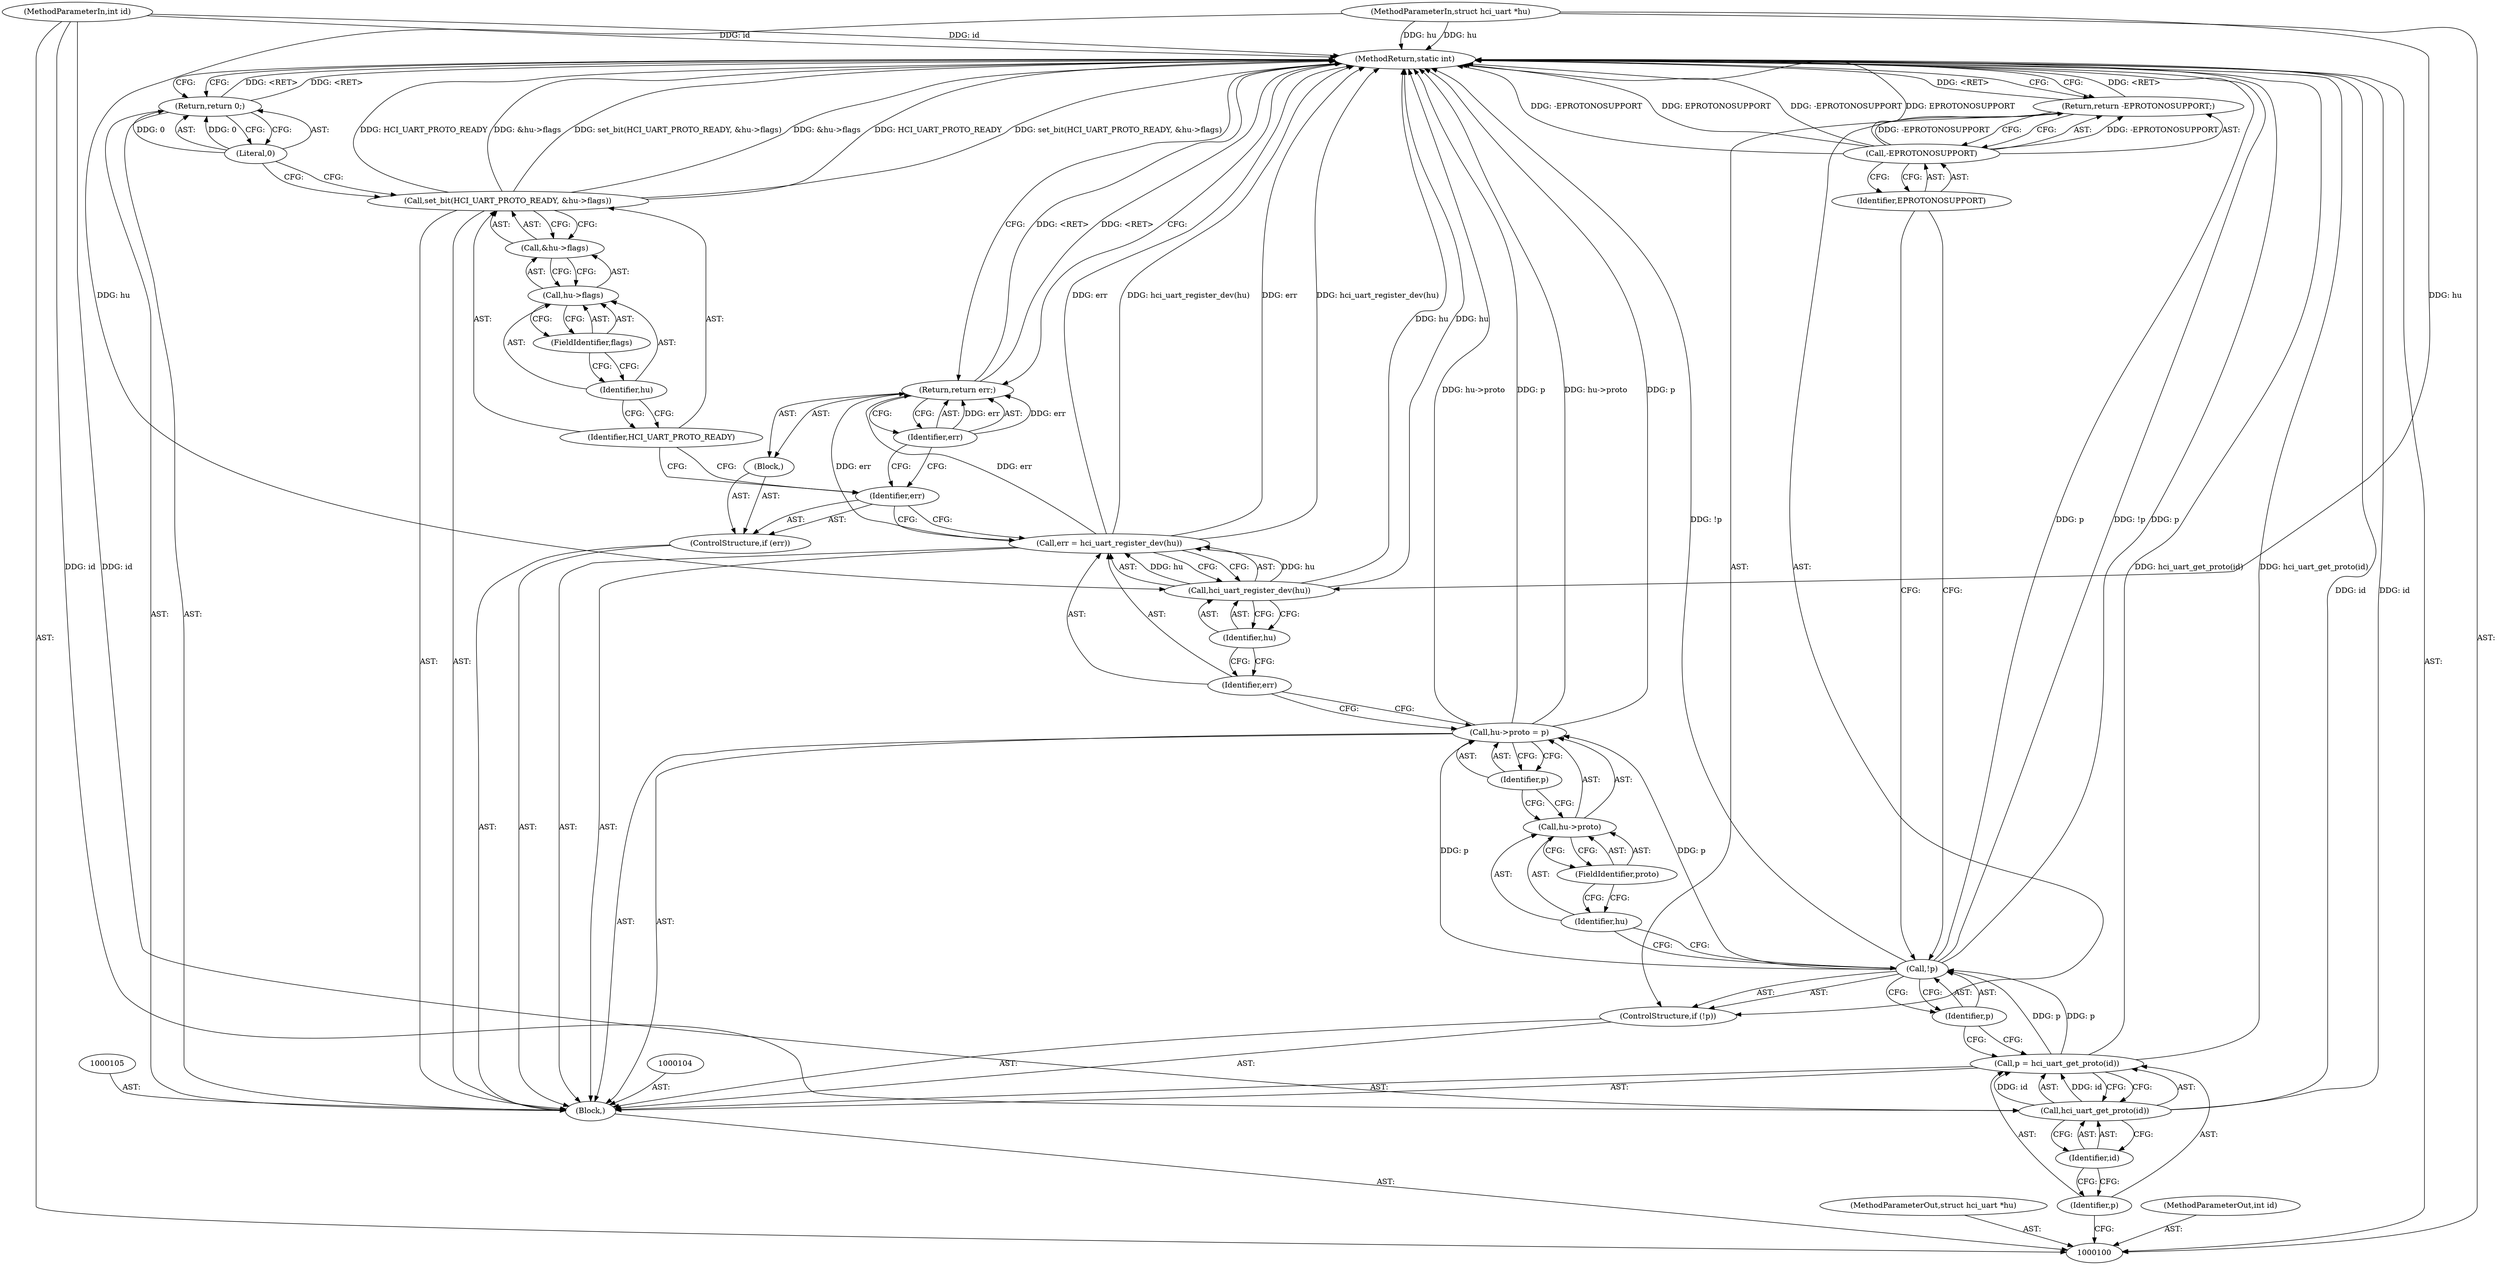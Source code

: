digraph "0_linux_56897b217a1d0a91c9920cb418d6b3fe922f590a" {
"1000138" [label="(MethodReturn,static int)"];
"1000101" [label="(MethodParameterIn,struct hci_uart *hu)"];
"1000181" [label="(MethodParameterOut,struct hci_uart *hu)"];
"1000102" [label="(MethodParameterIn,int id)"];
"1000182" [label="(MethodParameterOut,int id)"];
"1000120" [label="(Identifier,p)"];
"1000116" [label="(Call,hu->proto = p)"];
"1000117" [label="(Call,hu->proto)"];
"1000118" [label="(Identifier,hu)"];
"1000119" [label="(FieldIdentifier,proto)"];
"1000121" [label="(Call,err = hci_uart_register_dev(hu))"];
"1000122" [label="(Identifier,err)"];
"1000124" [label="(Identifier,hu)"];
"1000123" [label="(Call,hci_uart_register_dev(hu))"];
"1000127" [label="(Block,)"];
"1000125" [label="(ControlStructure,if (err))"];
"1000126" [label="(Identifier,err)"];
"1000129" [label="(Identifier,err)"];
"1000128" [label="(Return,return err;)"];
"1000130" [label="(Call,set_bit(HCI_UART_PROTO_READY, &hu->flags))"];
"1000132" [label="(Call,&hu->flags)"];
"1000133" [label="(Call,hu->flags)"];
"1000134" [label="(Identifier,hu)"];
"1000135" [label="(FieldIdentifier,flags)"];
"1000131" [label="(Identifier,HCI_UART_PROTO_READY)"];
"1000136" [label="(Return,return 0;)"];
"1000137" [label="(Literal,0)"];
"1000103" [label="(Block,)"];
"1000106" [label="(Call,p = hci_uart_get_proto(id))"];
"1000107" [label="(Identifier,p)"];
"1000109" [label="(Identifier,id)"];
"1000108" [label="(Call,hci_uart_get_proto(id))"];
"1000110" [label="(ControlStructure,if (!p))"];
"1000111" [label="(Call,!p)"];
"1000112" [label="(Identifier,p)"];
"1000114" [label="(Call,-EPROTONOSUPPORT)"];
"1000115" [label="(Identifier,EPROTONOSUPPORT)"];
"1000113" [label="(Return,return -EPROTONOSUPPORT;)"];
"1000138" -> "1000100"  [label="AST: "];
"1000138" -> "1000113"  [label="CFG: "];
"1000138" -> "1000128"  [label="CFG: "];
"1000138" -> "1000136"  [label="CFG: "];
"1000136" -> "1000138"  [label="DDG: <RET>"];
"1000116" -> "1000138"  [label="DDG: hu->proto"];
"1000116" -> "1000138"  [label="DDG: p"];
"1000130" -> "1000138"  [label="DDG: set_bit(HCI_UART_PROTO_READY, &hu->flags)"];
"1000130" -> "1000138"  [label="DDG: &hu->flags"];
"1000130" -> "1000138"  [label="DDG: HCI_UART_PROTO_READY"];
"1000106" -> "1000138"  [label="DDG: hci_uart_get_proto(id)"];
"1000114" -> "1000138"  [label="DDG: -EPROTONOSUPPORT"];
"1000114" -> "1000138"  [label="DDG: EPROTONOSUPPORT"];
"1000121" -> "1000138"  [label="DDG: err"];
"1000121" -> "1000138"  [label="DDG: hci_uart_register_dev(hu)"];
"1000102" -> "1000138"  [label="DDG: id"];
"1000111" -> "1000138"  [label="DDG: p"];
"1000111" -> "1000138"  [label="DDG: !p"];
"1000101" -> "1000138"  [label="DDG: hu"];
"1000108" -> "1000138"  [label="DDG: id"];
"1000123" -> "1000138"  [label="DDG: hu"];
"1000128" -> "1000138"  [label="DDG: <RET>"];
"1000113" -> "1000138"  [label="DDG: <RET>"];
"1000101" -> "1000100"  [label="AST: "];
"1000101" -> "1000138"  [label="DDG: hu"];
"1000101" -> "1000123"  [label="DDG: hu"];
"1000181" -> "1000100"  [label="AST: "];
"1000102" -> "1000100"  [label="AST: "];
"1000102" -> "1000138"  [label="DDG: id"];
"1000102" -> "1000108"  [label="DDG: id"];
"1000182" -> "1000100"  [label="AST: "];
"1000120" -> "1000116"  [label="AST: "];
"1000120" -> "1000117"  [label="CFG: "];
"1000116" -> "1000120"  [label="CFG: "];
"1000116" -> "1000103"  [label="AST: "];
"1000116" -> "1000120"  [label="CFG: "];
"1000117" -> "1000116"  [label="AST: "];
"1000120" -> "1000116"  [label="AST: "];
"1000122" -> "1000116"  [label="CFG: "];
"1000116" -> "1000138"  [label="DDG: hu->proto"];
"1000116" -> "1000138"  [label="DDG: p"];
"1000111" -> "1000116"  [label="DDG: p"];
"1000117" -> "1000116"  [label="AST: "];
"1000117" -> "1000119"  [label="CFG: "];
"1000118" -> "1000117"  [label="AST: "];
"1000119" -> "1000117"  [label="AST: "];
"1000120" -> "1000117"  [label="CFG: "];
"1000118" -> "1000117"  [label="AST: "];
"1000118" -> "1000111"  [label="CFG: "];
"1000119" -> "1000118"  [label="CFG: "];
"1000119" -> "1000117"  [label="AST: "];
"1000119" -> "1000118"  [label="CFG: "];
"1000117" -> "1000119"  [label="CFG: "];
"1000121" -> "1000103"  [label="AST: "];
"1000121" -> "1000123"  [label="CFG: "];
"1000122" -> "1000121"  [label="AST: "];
"1000123" -> "1000121"  [label="AST: "];
"1000126" -> "1000121"  [label="CFG: "];
"1000121" -> "1000138"  [label="DDG: err"];
"1000121" -> "1000138"  [label="DDG: hci_uart_register_dev(hu)"];
"1000123" -> "1000121"  [label="DDG: hu"];
"1000121" -> "1000128"  [label="DDG: err"];
"1000122" -> "1000121"  [label="AST: "];
"1000122" -> "1000116"  [label="CFG: "];
"1000124" -> "1000122"  [label="CFG: "];
"1000124" -> "1000123"  [label="AST: "];
"1000124" -> "1000122"  [label="CFG: "];
"1000123" -> "1000124"  [label="CFG: "];
"1000123" -> "1000121"  [label="AST: "];
"1000123" -> "1000124"  [label="CFG: "];
"1000124" -> "1000123"  [label="AST: "];
"1000121" -> "1000123"  [label="CFG: "];
"1000123" -> "1000138"  [label="DDG: hu"];
"1000123" -> "1000121"  [label="DDG: hu"];
"1000101" -> "1000123"  [label="DDG: hu"];
"1000127" -> "1000125"  [label="AST: "];
"1000128" -> "1000127"  [label="AST: "];
"1000125" -> "1000103"  [label="AST: "];
"1000126" -> "1000125"  [label="AST: "];
"1000127" -> "1000125"  [label="AST: "];
"1000126" -> "1000125"  [label="AST: "];
"1000126" -> "1000121"  [label="CFG: "];
"1000129" -> "1000126"  [label="CFG: "];
"1000131" -> "1000126"  [label="CFG: "];
"1000129" -> "1000128"  [label="AST: "];
"1000129" -> "1000126"  [label="CFG: "];
"1000128" -> "1000129"  [label="CFG: "];
"1000129" -> "1000128"  [label="DDG: err"];
"1000128" -> "1000127"  [label="AST: "];
"1000128" -> "1000129"  [label="CFG: "];
"1000129" -> "1000128"  [label="AST: "];
"1000138" -> "1000128"  [label="CFG: "];
"1000128" -> "1000138"  [label="DDG: <RET>"];
"1000129" -> "1000128"  [label="DDG: err"];
"1000121" -> "1000128"  [label="DDG: err"];
"1000130" -> "1000103"  [label="AST: "];
"1000130" -> "1000132"  [label="CFG: "];
"1000131" -> "1000130"  [label="AST: "];
"1000132" -> "1000130"  [label="AST: "];
"1000137" -> "1000130"  [label="CFG: "];
"1000130" -> "1000138"  [label="DDG: set_bit(HCI_UART_PROTO_READY, &hu->flags)"];
"1000130" -> "1000138"  [label="DDG: &hu->flags"];
"1000130" -> "1000138"  [label="DDG: HCI_UART_PROTO_READY"];
"1000132" -> "1000130"  [label="AST: "];
"1000132" -> "1000133"  [label="CFG: "];
"1000133" -> "1000132"  [label="AST: "];
"1000130" -> "1000132"  [label="CFG: "];
"1000133" -> "1000132"  [label="AST: "];
"1000133" -> "1000135"  [label="CFG: "];
"1000134" -> "1000133"  [label="AST: "];
"1000135" -> "1000133"  [label="AST: "];
"1000132" -> "1000133"  [label="CFG: "];
"1000134" -> "1000133"  [label="AST: "];
"1000134" -> "1000131"  [label="CFG: "];
"1000135" -> "1000134"  [label="CFG: "];
"1000135" -> "1000133"  [label="AST: "];
"1000135" -> "1000134"  [label="CFG: "];
"1000133" -> "1000135"  [label="CFG: "];
"1000131" -> "1000130"  [label="AST: "];
"1000131" -> "1000126"  [label="CFG: "];
"1000134" -> "1000131"  [label="CFG: "];
"1000136" -> "1000103"  [label="AST: "];
"1000136" -> "1000137"  [label="CFG: "];
"1000137" -> "1000136"  [label="AST: "];
"1000138" -> "1000136"  [label="CFG: "];
"1000136" -> "1000138"  [label="DDG: <RET>"];
"1000137" -> "1000136"  [label="DDG: 0"];
"1000137" -> "1000136"  [label="AST: "];
"1000137" -> "1000130"  [label="CFG: "];
"1000136" -> "1000137"  [label="CFG: "];
"1000137" -> "1000136"  [label="DDG: 0"];
"1000103" -> "1000100"  [label="AST: "];
"1000104" -> "1000103"  [label="AST: "];
"1000105" -> "1000103"  [label="AST: "];
"1000106" -> "1000103"  [label="AST: "];
"1000110" -> "1000103"  [label="AST: "];
"1000116" -> "1000103"  [label="AST: "];
"1000121" -> "1000103"  [label="AST: "];
"1000125" -> "1000103"  [label="AST: "];
"1000130" -> "1000103"  [label="AST: "];
"1000136" -> "1000103"  [label="AST: "];
"1000106" -> "1000103"  [label="AST: "];
"1000106" -> "1000108"  [label="CFG: "];
"1000107" -> "1000106"  [label="AST: "];
"1000108" -> "1000106"  [label="AST: "];
"1000112" -> "1000106"  [label="CFG: "];
"1000106" -> "1000138"  [label="DDG: hci_uart_get_proto(id)"];
"1000108" -> "1000106"  [label="DDG: id"];
"1000106" -> "1000111"  [label="DDG: p"];
"1000107" -> "1000106"  [label="AST: "];
"1000107" -> "1000100"  [label="CFG: "];
"1000109" -> "1000107"  [label="CFG: "];
"1000109" -> "1000108"  [label="AST: "];
"1000109" -> "1000107"  [label="CFG: "];
"1000108" -> "1000109"  [label="CFG: "];
"1000108" -> "1000106"  [label="AST: "];
"1000108" -> "1000109"  [label="CFG: "];
"1000109" -> "1000108"  [label="AST: "];
"1000106" -> "1000108"  [label="CFG: "];
"1000108" -> "1000138"  [label="DDG: id"];
"1000108" -> "1000106"  [label="DDG: id"];
"1000102" -> "1000108"  [label="DDG: id"];
"1000110" -> "1000103"  [label="AST: "];
"1000111" -> "1000110"  [label="AST: "];
"1000113" -> "1000110"  [label="AST: "];
"1000111" -> "1000110"  [label="AST: "];
"1000111" -> "1000112"  [label="CFG: "];
"1000112" -> "1000111"  [label="AST: "];
"1000115" -> "1000111"  [label="CFG: "];
"1000118" -> "1000111"  [label="CFG: "];
"1000111" -> "1000138"  [label="DDG: p"];
"1000111" -> "1000138"  [label="DDG: !p"];
"1000106" -> "1000111"  [label="DDG: p"];
"1000111" -> "1000116"  [label="DDG: p"];
"1000112" -> "1000111"  [label="AST: "];
"1000112" -> "1000106"  [label="CFG: "];
"1000111" -> "1000112"  [label="CFG: "];
"1000114" -> "1000113"  [label="AST: "];
"1000114" -> "1000115"  [label="CFG: "];
"1000115" -> "1000114"  [label="AST: "];
"1000113" -> "1000114"  [label="CFG: "];
"1000114" -> "1000138"  [label="DDG: -EPROTONOSUPPORT"];
"1000114" -> "1000138"  [label="DDG: EPROTONOSUPPORT"];
"1000114" -> "1000113"  [label="DDG: -EPROTONOSUPPORT"];
"1000115" -> "1000114"  [label="AST: "];
"1000115" -> "1000111"  [label="CFG: "];
"1000114" -> "1000115"  [label="CFG: "];
"1000113" -> "1000110"  [label="AST: "];
"1000113" -> "1000114"  [label="CFG: "];
"1000114" -> "1000113"  [label="AST: "];
"1000138" -> "1000113"  [label="CFG: "];
"1000113" -> "1000138"  [label="DDG: <RET>"];
"1000114" -> "1000113"  [label="DDG: -EPROTONOSUPPORT"];
}
